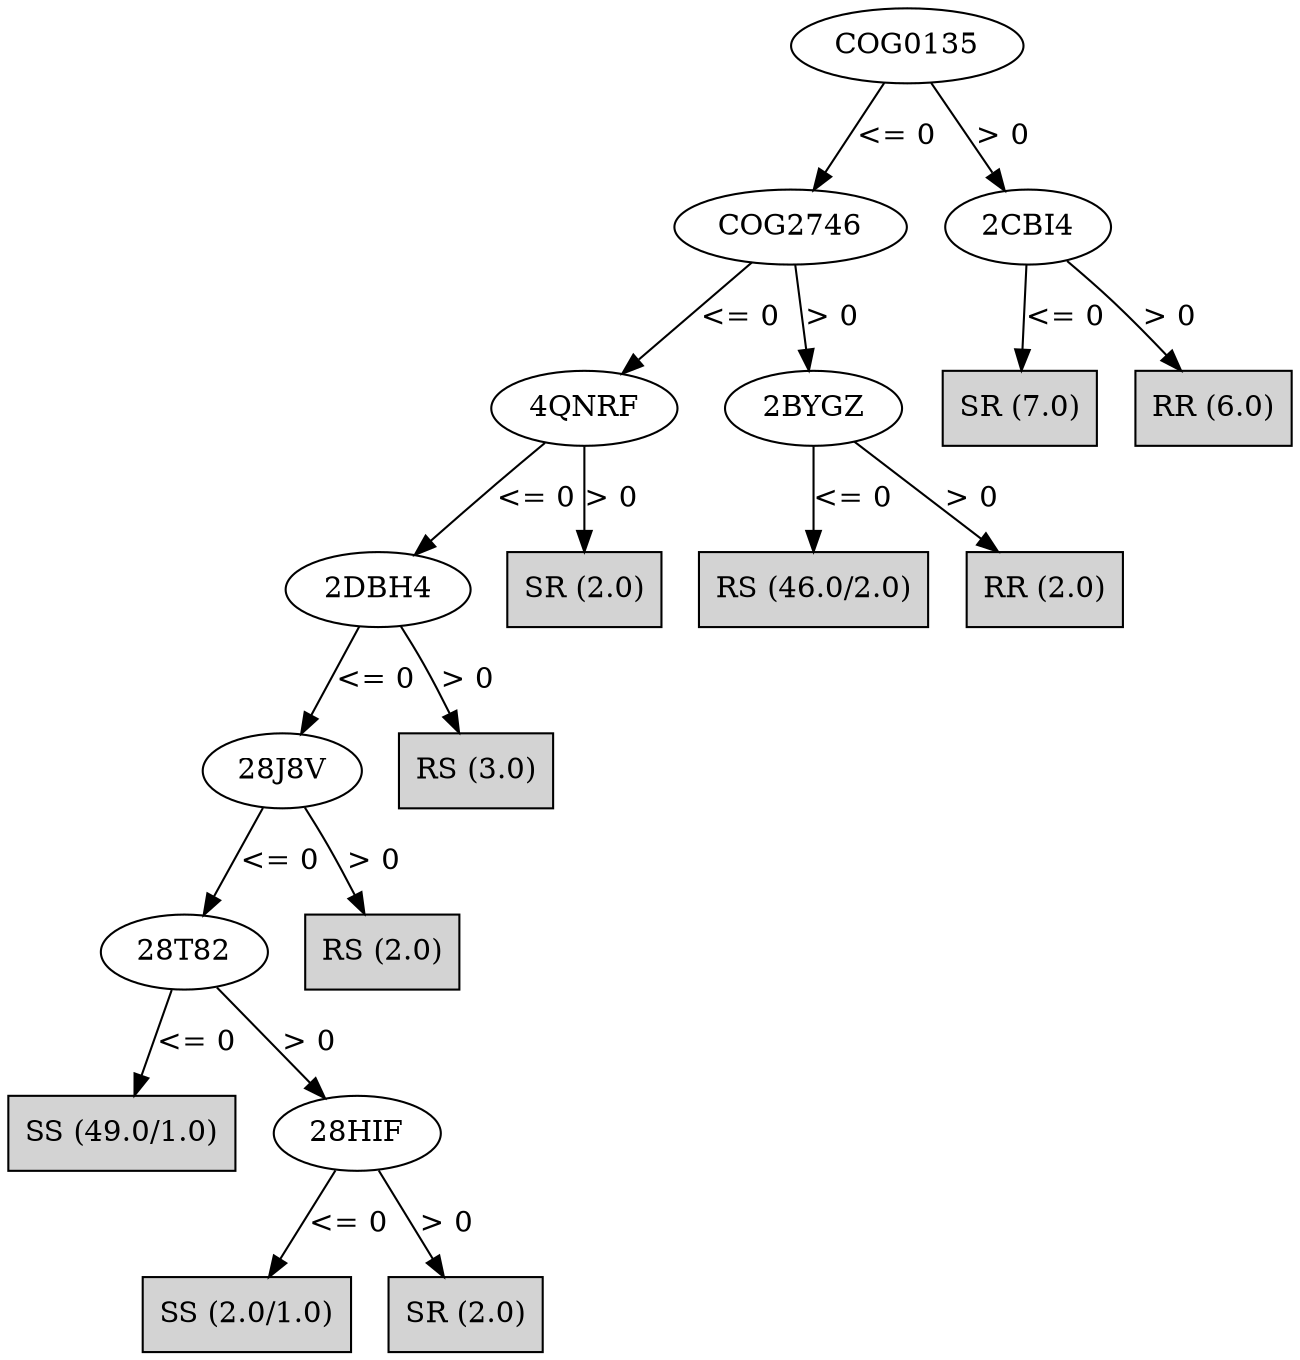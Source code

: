 digraph J48Tree {
N0 [label="COG0135" ]
N0->N1 [label="<= 0"]
N1 [label="COG2746" ]
N1->N2 [label="<= 0"]
N2 [label="4QNRF" ]
N2->N3 [label="<= 0"]
N3 [label="2DBH4" ]
N3->N4 [label="<= 0"]
N4 [label="28J8V" ]
N4->N5 [label="<= 0"]
N5 [label="28T82" ]
N5->N6 [label="<= 0"]
N6 [label="SS (49.0/1.0)" shape=box style=filled ]
N5->N7 [label="> 0"]
N7 [label="28HIF" ]
N7->N8 [label="<= 0"]
N8 [label="SS (2.0/1.0)" shape=box style=filled ]
N7->N9 [label="> 0"]
N9 [label="SR (2.0)" shape=box style=filled ]
N4->N10 [label="> 0"]
N10 [label="RS (2.0)" shape=box style=filled ]
N3->N11 [label="> 0"]
N11 [label="RS (3.0)" shape=box style=filled ]
N2->N12 [label="> 0"]
N12 [label="SR (2.0)" shape=box style=filled ]
N1->N13 [label="> 0"]
N13 [label="2BYGZ" ]
N13->N14 [label="<= 0"]
N14 [label="RS (46.0/2.0)" shape=box style=filled ]
N13->N15 [label="> 0"]
N15 [label="RR (2.0)" shape=box style=filled ]
N0->N16 [label="> 0"]
N16 [label="2CBI4" ]
N16->N17 [label="<= 0"]
N17 [label="SR (7.0)" shape=box style=filled ]
N16->N18 [label="> 0"]
N18 [label="RR (6.0)" shape=box style=filled ]
}

